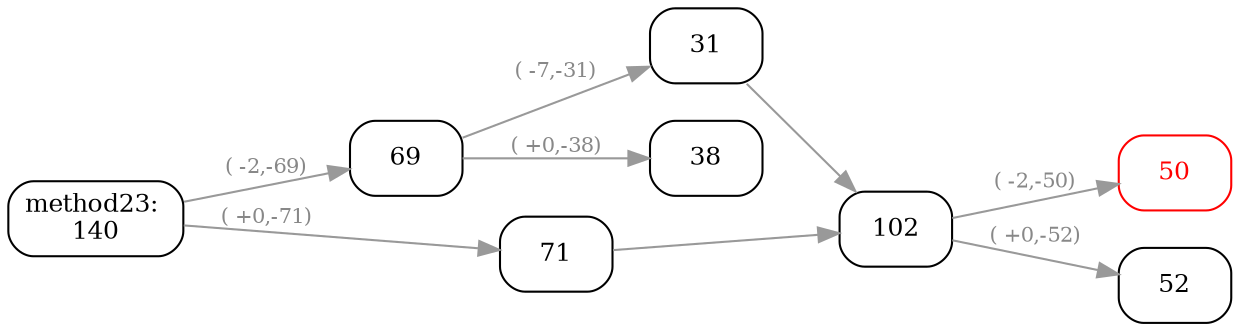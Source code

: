 // comment
digraph method23 {
	graph [rankdir=LR]
	node [color=black fontcolor=black fontsize=12 shape=box style=rounded]
	edge [color="#999999" fontcolor="#888888" fontsize=10]
	"23_00_0" [label="method23: 
140"]
	"23_1_1" [label=69]
	"23_1_2" [label=71]
	"23_00_0" -> "23_1_1" [label="( -2,-69)"]
	"23_00_0" -> "23_1_2" [label="( +0,-71)"]
	"23_2_1" [label=31]
	"23_2_2" [label=38]
	"23_1_1" -> "23_2_1" [label="( -7,-31)"]
	"23_1_1" -> "23_2_2" [label="( +0,-38)"]
	"23_2_3" [label=102]
	"23_2_1" -> "23_2_3"
	"23_1_2" -> "23_2_3"
	"23_3_1" [label=50 color=red fontcolor=red]
	"23_3_2" [label=52]
	"23_2_3" -> "23_3_1" [label="( -2,-50)"]
	"23_2_3" -> "23_3_2" [label="( +0,-52)"]
}
